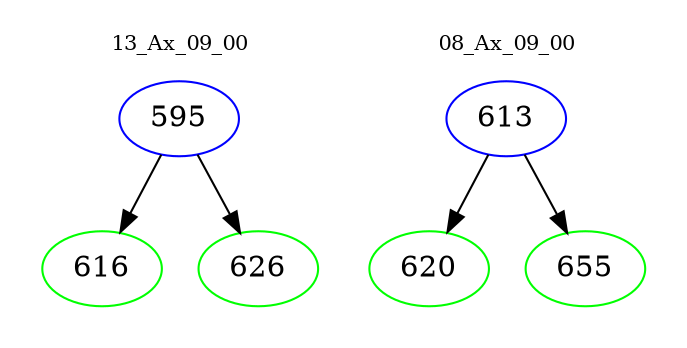 digraph{
subgraph cluster_0 {
color = white
label = "13_Ax_09_00";
fontsize=10;
T0_595 [label="595", color="blue"]
T0_595 -> T0_616 [color="black"]
T0_616 [label="616", color="green"]
T0_595 -> T0_626 [color="black"]
T0_626 [label="626", color="green"]
}
subgraph cluster_1 {
color = white
label = "08_Ax_09_00";
fontsize=10;
T1_613 [label="613", color="blue"]
T1_613 -> T1_620 [color="black"]
T1_620 [label="620", color="green"]
T1_613 -> T1_655 [color="black"]
T1_655 [label="655", color="green"]
}
}
